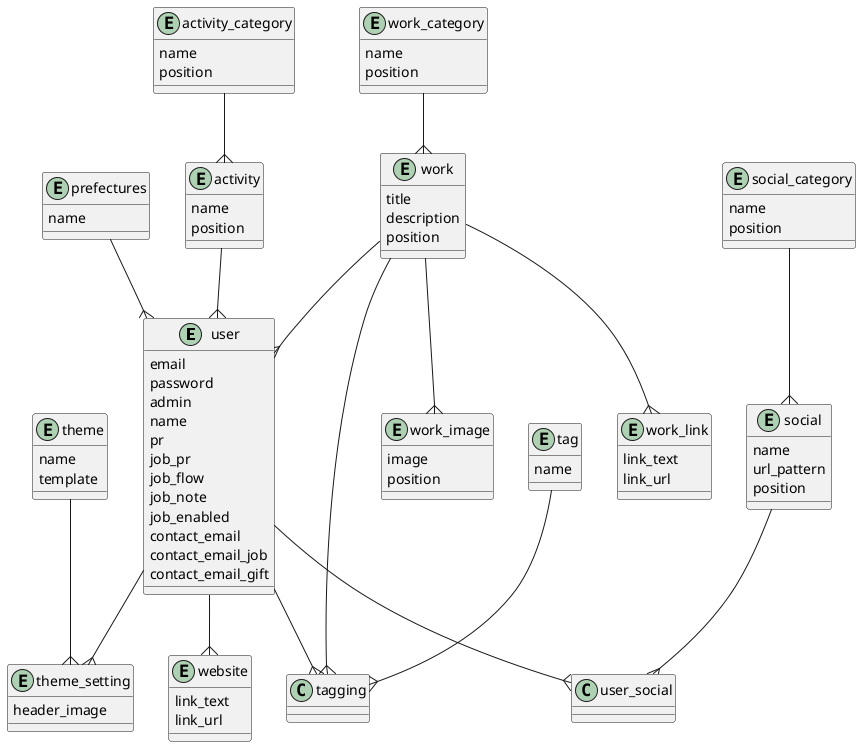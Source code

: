 @startuml

entity "user" {
  email
  password
  admin
  name
  pr
  job_pr
  job_flow
  job_note
  job_enabled
  contact_email
  contact_email_job
  contact_email_gift
}

entity "work" {
  title
  description
  position
}

entity "work_image" {
  image
  position
}

entity "work_link" {
  link_text
  link_url
}

entity "social_category" {
  name
  position
}

entity "social" {
  name
  url_pattern
  position
}

entity "work_category" {
  name
  position
}

entity "prefectures" {
  name
}

entity "theme" {
  name
  template
}

entity "theme_setting" {
  header_image
}

entity "activity" {
  name
  position
}

entity "activity_category" {
  name
  position
}

entity "website" {
  link_text
  link_url
}

entity "tag" {
  name
}

theme--{theme_setting
user--{theme_setting
prefectures--{user
work--{user
work--{work_link
work--{work_image
work_category--{work
user--{tagging
tag--{tagging
work--{tagging
user--{user_social
social--{user_social
social_category--{social
user--{website
activity--{user
activity_category--{activity

@enduml
